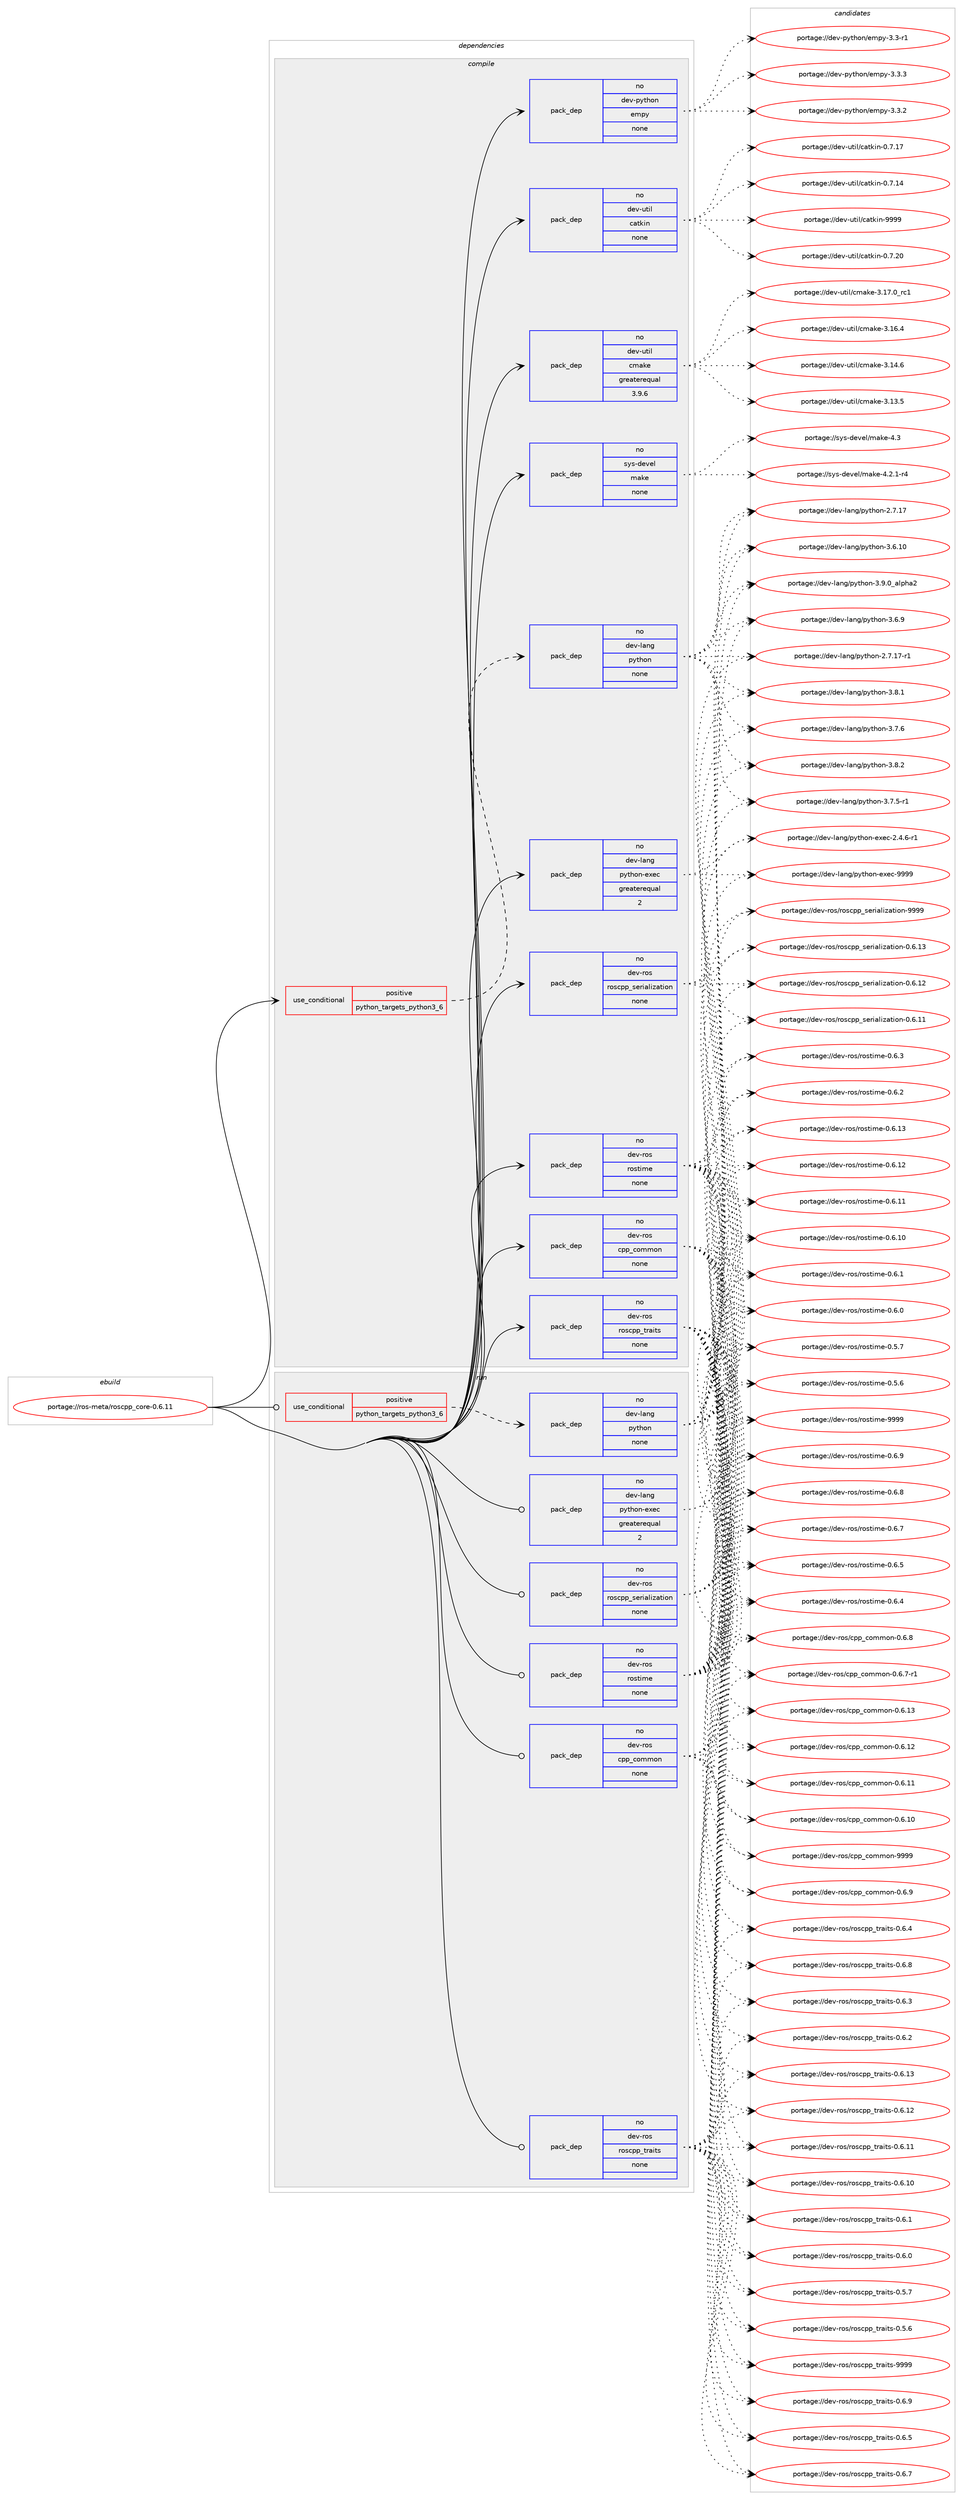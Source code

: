 digraph prolog {

# *************
# Graph options
# *************

newrank=true;
concentrate=true;
compound=true;
graph [rankdir=LR,fontname=Helvetica,fontsize=10,ranksep=1.5];#, ranksep=2.5, nodesep=0.2];
edge  [arrowhead=vee];
node  [fontname=Helvetica,fontsize=10];

# **********
# The ebuild
# **********

subgraph cluster_leftcol {
color=gray;
rank=same;
label=<<i>ebuild</i>>;
id [label="portage://ros-meta/roscpp_core-0.6.11", color=red, width=4, href="../ros-meta/roscpp_core-0.6.11.svg"];
}

# ****************
# The dependencies
# ****************

subgraph cluster_midcol {
color=gray;
label=<<i>dependencies</i>>;
subgraph cluster_compile {
fillcolor="#eeeeee";
style=filled;
label=<<i>compile</i>>;
subgraph cond12920 {
dependency63501 [label=<<TABLE BORDER="0" CELLBORDER="1" CELLSPACING="0" CELLPADDING="4"><TR><TD ROWSPAN="3" CELLPADDING="10">use_conditional</TD></TR><TR><TD>positive</TD></TR><TR><TD>python_targets_python3_6</TD></TR></TABLE>>, shape=none, color=red];
subgraph pack49243 {
dependency63502 [label=<<TABLE BORDER="0" CELLBORDER="1" CELLSPACING="0" CELLPADDING="4" WIDTH="220"><TR><TD ROWSPAN="6" CELLPADDING="30">pack_dep</TD></TR><TR><TD WIDTH="110">no</TD></TR><TR><TD>dev-lang</TD></TR><TR><TD>python</TD></TR><TR><TD>none</TD></TR><TR><TD></TD></TR></TABLE>>, shape=none, color=blue];
}
dependency63501:e -> dependency63502:w [weight=20,style="dashed",arrowhead="vee"];
}
id:e -> dependency63501:w [weight=20,style="solid",arrowhead="vee"];
subgraph pack49244 {
dependency63503 [label=<<TABLE BORDER="0" CELLBORDER="1" CELLSPACING="0" CELLPADDING="4" WIDTH="220"><TR><TD ROWSPAN="6" CELLPADDING="30">pack_dep</TD></TR><TR><TD WIDTH="110">no</TD></TR><TR><TD>dev-lang</TD></TR><TR><TD>python-exec</TD></TR><TR><TD>greaterequal</TD></TR><TR><TD>2</TD></TR></TABLE>>, shape=none, color=blue];
}
id:e -> dependency63503:w [weight=20,style="solid",arrowhead="vee"];
subgraph pack49245 {
dependency63504 [label=<<TABLE BORDER="0" CELLBORDER="1" CELLSPACING="0" CELLPADDING="4" WIDTH="220"><TR><TD ROWSPAN="6" CELLPADDING="30">pack_dep</TD></TR><TR><TD WIDTH="110">no</TD></TR><TR><TD>dev-python</TD></TR><TR><TD>empy</TD></TR><TR><TD>none</TD></TR><TR><TD></TD></TR></TABLE>>, shape=none, color=blue];
}
id:e -> dependency63504:w [weight=20,style="solid",arrowhead="vee"];
subgraph pack49246 {
dependency63505 [label=<<TABLE BORDER="0" CELLBORDER="1" CELLSPACING="0" CELLPADDING="4" WIDTH="220"><TR><TD ROWSPAN="6" CELLPADDING="30">pack_dep</TD></TR><TR><TD WIDTH="110">no</TD></TR><TR><TD>dev-ros</TD></TR><TR><TD>cpp_common</TD></TR><TR><TD>none</TD></TR><TR><TD></TD></TR></TABLE>>, shape=none, color=blue];
}
id:e -> dependency63505:w [weight=20,style="solid",arrowhead="vee"];
subgraph pack49247 {
dependency63506 [label=<<TABLE BORDER="0" CELLBORDER="1" CELLSPACING="0" CELLPADDING="4" WIDTH="220"><TR><TD ROWSPAN="6" CELLPADDING="30">pack_dep</TD></TR><TR><TD WIDTH="110">no</TD></TR><TR><TD>dev-ros</TD></TR><TR><TD>roscpp_serialization</TD></TR><TR><TD>none</TD></TR><TR><TD></TD></TR></TABLE>>, shape=none, color=blue];
}
id:e -> dependency63506:w [weight=20,style="solid",arrowhead="vee"];
subgraph pack49248 {
dependency63507 [label=<<TABLE BORDER="0" CELLBORDER="1" CELLSPACING="0" CELLPADDING="4" WIDTH="220"><TR><TD ROWSPAN="6" CELLPADDING="30">pack_dep</TD></TR><TR><TD WIDTH="110">no</TD></TR><TR><TD>dev-ros</TD></TR><TR><TD>roscpp_traits</TD></TR><TR><TD>none</TD></TR><TR><TD></TD></TR></TABLE>>, shape=none, color=blue];
}
id:e -> dependency63507:w [weight=20,style="solid",arrowhead="vee"];
subgraph pack49249 {
dependency63508 [label=<<TABLE BORDER="0" CELLBORDER="1" CELLSPACING="0" CELLPADDING="4" WIDTH="220"><TR><TD ROWSPAN="6" CELLPADDING="30">pack_dep</TD></TR><TR><TD WIDTH="110">no</TD></TR><TR><TD>dev-ros</TD></TR><TR><TD>rostime</TD></TR><TR><TD>none</TD></TR><TR><TD></TD></TR></TABLE>>, shape=none, color=blue];
}
id:e -> dependency63508:w [weight=20,style="solid",arrowhead="vee"];
subgraph pack49250 {
dependency63509 [label=<<TABLE BORDER="0" CELLBORDER="1" CELLSPACING="0" CELLPADDING="4" WIDTH="220"><TR><TD ROWSPAN="6" CELLPADDING="30">pack_dep</TD></TR><TR><TD WIDTH="110">no</TD></TR><TR><TD>dev-util</TD></TR><TR><TD>catkin</TD></TR><TR><TD>none</TD></TR><TR><TD></TD></TR></TABLE>>, shape=none, color=blue];
}
id:e -> dependency63509:w [weight=20,style="solid",arrowhead="vee"];
subgraph pack49251 {
dependency63510 [label=<<TABLE BORDER="0" CELLBORDER="1" CELLSPACING="0" CELLPADDING="4" WIDTH="220"><TR><TD ROWSPAN="6" CELLPADDING="30">pack_dep</TD></TR><TR><TD WIDTH="110">no</TD></TR><TR><TD>dev-util</TD></TR><TR><TD>cmake</TD></TR><TR><TD>greaterequal</TD></TR><TR><TD>3.9.6</TD></TR></TABLE>>, shape=none, color=blue];
}
id:e -> dependency63510:w [weight=20,style="solid",arrowhead="vee"];
subgraph pack49252 {
dependency63511 [label=<<TABLE BORDER="0" CELLBORDER="1" CELLSPACING="0" CELLPADDING="4" WIDTH="220"><TR><TD ROWSPAN="6" CELLPADDING="30">pack_dep</TD></TR><TR><TD WIDTH="110">no</TD></TR><TR><TD>sys-devel</TD></TR><TR><TD>make</TD></TR><TR><TD>none</TD></TR><TR><TD></TD></TR></TABLE>>, shape=none, color=blue];
}
id:e -> dependency63511:w [weight=20,style="solid",arrowhead="vee"];
}
subgraph cluster_compileandrun {
fillcolor="#eeeeee";
style=filled;
label=<<i>compile and run</i>>;
}
subgraph cluster_run {
fillcolor="#eeeeee";
style=filled;
label=<<i>run</i>>;
subgraph cond12921 {
dependency63512 [label=<<TABLE BORDER="0" CELLBORDER="1" CELLSPACING="0" CELLPADDING="4"><TR><TD ROWSPAN="3" CELLPADDING="10">use_conditional</TD></TR><TR><TD>positive</TD></TR><TR><TD>python_targets_python3_6</TD></TR></TABLE>>, shape=none, color=red];
subgraph pack49253 {
dependency63513 [label=<<TABLE BORDER="0" CELLBORDER="1" CELLSPACING="0" CELLPADDING="4" WIDTH="220"><TR><TD ROWSPAN="6" CELLPADDING="30">pack_dep</TD></TR><TR><TD WIDTH="110">no</TD></TR><TR><TD>dev-lang</TD></TR><TR><TD>python</TD></TR><TR><TD>none</TD></TR><TR><TD></TD></TR></TABLE>>, shape=none, color=blue];
}
dependency63512:e -> dependency63513:w [weight=20,style="dashed",arrowhead="vee"];
}
id:e -> dependency63512:w [weight=20,style="solid",arrowhead="odot"];
subgraph pack49254 {
dependency63514 [label=<<TABLE BORDER="0" CELLBORDER="1" CELLSPACING="0" CELLPADDING="4" WIDTH="220"><TR><TD ROWSPAN="6" CELLPADDING="30">pack_dep</TD></TR><TR><TD WIDTH="110">no</TD></TR><TR><TD>dev-lang</TD></TR><TR><TD>python-exec</TD></TR><TR><TD>greaterequal</TD></TR><TR><TD>2</TD></TR></TABLE>>, shape=none, color=blue];
}
id:e -> dependency63514:w [weight=20,style="solid",arrowhead="odot"];
subgraph pack49255 {
dependency63515 [label=<<TABLE BORDER="0" CELLBORDER="1" CELLSPACING="0" CELLPADDING="4" WIDTH="220"><TR><TD ROWSPAN="6" CELLPADDING="30">pack_dep</TD></TR><TR><TD WIDTH="110">no</TD></TR><TR><TD>dev-ros</TD></TR><TR><TD>cpp_common</TD></TR><TR><TD>none</TD></TR><TR><TD></TD></TR></TABLE>>, shape=none, color=blue];
}
id:e -> dependency63515:w [weight=20,style="solid",arrowhead="odot"];
subgraph pack49256 {
dependency63516 [label=<<TABLE BORDER="0" CELLBORDER="1" CELLSPACING="0" CELLPADDING="4" WIDTH="220"><TR><TD ROWSPAN="6" CELLPADDING="30">pack_dep</TD></TR><TR><TD WIDTH="110">no</TD></TR><TR><TD>dev-ros</TD></TR><TR><TD>roscpp_serialization</TD></TR><TR><TD>none</TD></TR><TR><TD></TD></TR></TABLE>>, shape=none, color=blue];
}
id:e -> dependency63516:w [weight=20,style="solid",arrowhead="odot"];
subgraph pack49257 {
dependency63517 [label=<<TABLE BORDER="0" CELLBORDER="1" CELLSPACING="0" CELLPADDING="4" WIDTH="220"><TR><TD ROWSPAN="6" CELLPADDING="30">pack_dep</TD></TR><TR><TD WIDTH="110">no</TD></TR><TR><TD>dev-ros</TD></TR><TR><TD>roscpp_traits</TD></TR><TR><TD>none</TD></TR><TR><TD></TD></TR></TABLE>>, shape=none, color=blue];
}
id:e -> dependency63517:w [weight=20,style="solid",arrowhead="odot"];
subgraph pack49258 {
dependency63518 [label=<<TABLE BORDER="0" CELLBORDER="1" CELLSPACING="0" CELLPADDING="4" WIDTH="220"><TR><TD ROWSPAN="6" CELLPADDING="30">pack_dep</TD></TR><TR><TD WIDTH="110">no</TD></TR><TR><TD>dev-ros</TD></TR><TR><TD>rostime</TD></TR><TR><TD>none</TD></TR><TR><TD></TD></TR></TABLE>>, shape=none, color=blue];
}
id:e -> dependency63518:w [weight=20,style="solid",arrowhead="odot"];
}
}

# **************
# The candidates
# **************

subgraph cluster_choices {
rank=same;
color=gray;
label=<<i>candidates</i>>;

subgraph choice49243 {
color=black;
nodesep=1;
choice10010111845108971101034711212111610411111045514657464895971081121049750 [label="portage://dev-lang/python-3.9.0_alpha2", color=red, width=4,href="../dev-lang/python-3.9.0_alpha2.svg"];
choice100101118451089711010347112121116104111110455146564650 [label="portage://dev-lang/python-3.8.2", color=red, width=4,href="../dev-lang/python-3.8.2.svg"];
choice100101118451089711010347112121116104111110455146564649 [label="portage://dev-lang/python-3.8.1", color=red, width=4,href="../dev-lang/python-3.8.1.svg"];
choice100101118451089711010347112121116104111110455146554654 [label="portage://dev-lang/python-3.7.6", color=red, width=4,href="../dev-lang/python-3.7.6.svg"];
choice1001011184510897110103471121211161041111104551465546534511449 [label="portage://dev-lang/python-3.7.5-r1", color=red, width=4,href="../dev-lang/python-3.7.5-r1.svg"];
choice100101118451089711010347112121116104111110455146544657 [label="portage://dev-lang/python-3.6.9", color=red, width=4,href="../dev-lang/python-3.6.9.svg"];
choice10010111845108971101034711212111610411111045514654464948 [label="portage://dev-lang/python-3.6.10", color=red, width=4,href="../dev-lang/python-3.6.10.svg"];
choice100101118451089711010347112121116104111110455046554649554511449 [label="portage://dev-lang/python-2.7.17-r1", color=red, width=4,href="../dev-lang/python-2.7.17-r1.svg"];
choice10010111845108971101034711212111610411111045504655464955 [label="portage://dev-lang/python-2.7.17", color=red, width=4,href="../dev-lang/python-2.7.17.svg"];
dependency63502:e -> choice10010111845108971101034711212111610411111045514657464895971081121049750:w [style=dotted,weight="100"];
dependency63502:e -> choice100101118451089711010347112121116104111110455146564650:w [style=dotted,weight="100"];
dependency63502:e -> choice100101118451089711010347112121116104111110455146564649:w [style=dotted,weight="100"];
dependency63502:e -> choice100101118451089711010347112121116104111110455146554654:w [style=dotted,weight="100"];
dependency63502:e -> choice1001011184510897110103471121211161041111104551465546534511449:w [style=dotted,weight="100"];
dependency63502:e -> choice100101118451089711010347112121116104111110455146544657:w [style=dotted,weight="100"];
dependency63502:e -> choice10010111845108971101034711212111610411111045514654464948:w [style=dotted,weight="100"];
dependency63502:e -> choice100101118451089711010347112121116104111110455046554649554511449:w [style=dotted,weight="100"];
dependency63502:e -> choice10010111845108971101034711212111610411111045504655464955:w [style=dotted,weight="100"];
}
subgraph choice49244 {
color=black;
nodesep=1;
choice10010111845108971101034711212111610411111045101120101994557575757 [label="portage://dev-lang/python-exec-9999", color=red, width=4,href="../dev-lang/python-exec-9999.svg"];
choice10010111845108971101034711212111610411111045101120101994550465246544511449 [label="portage://dev-lang/python-exec-2.4.6-r1", color=red, width=4,href="../dev-lang/python-exec-2.4.6-r1.svg"];
dependency63503:e -> choice10010111845108971101034711212111610411111045101120101994557575757:w [style=dotted,weight="100"];
dependency63503:e -> choice10010111845108971101034711212111610411111045101120101994550465246544511449:w [style=dotted,weight="100"];
}
subgraph choice49245 {
color=black;
nodesep=1;
choice1001011184511212111610411111047101109112121455146514651 [label="portage://dev-python/empy-3.3.3", color=red, width=4,href="../dev-python/empy-3.3.3.svg"];
choice1001011184511212111610411111047101109112121455146514650 [label="portage://dev-python/empy-3.3.2", color=red, width=4,href="../dev-python/empy-3.3.2.svg"];
choice1001011184511212111610411111047101109112121455146514511449 [label="portage://dev-python/empy-3.3-r1", color=red, width=4,href="../dev-python/empy-3.3-r1.svg"];
dependency63504:e -> choice1001011184511212111610411111047101109112121455146514651:w [style=dotted,weight="100"];
dependency63504:e -> choice1001011184511212111610411111047101109112121455146514650:w [style=dotted,weight="100"];
dependency63504:e -> choice1001011184511212111610411111047101109112121455146514511449:w [style=dotted,weight="100"];
}
subgraph choice49246 {
color=black;
nodesep=1;
choice10010111845114111115479911211295991111091091111104557575757 [label="portage://dev-ros/cpp_common-9999", color=red, width=4,href="../dev-ros/cpp_common-9999.svg"];
choice1001011184511411111547991121129599111109109111110454846544657 [label="portage://dev-ros/cpp_common-0.6.9", color=red, width=4,href="../dev-ros/cpp_common-0.6.9.svg"];
choice1001011184511411111547991121129599111109109111110454846544656 [label="portage://dev-ros/cpp_common-0.6.8", color=red, width=4,href="../dev-ros/cpp_common-0.6.8.svg"];
choice10010111845114111115479911211295991111091091111104548465446554511449 [label="portage://dev-ros/cpp_common-0.6.7-r1", color=red, width=4,href="../dev-ros/cpp_common-0.6.7-r1.svg"];
choice100101118451141111154799112112959911110910911111045484654464951 [label="portage://dev-ros/cpp_common-0.6.13", color=red, width=4,href="../dev-ros/cpp_common-0.6.13.svg"];
choice100101118451141111154799112112959911110910911111045484654464950 [label="portage://dev-ros/cpp_common-0.6.12", color=red, width=4,href="../dev-ros/cpp_common-0.6.12.svg"];
choice100101118451141111154799112112959911110910911111045484654464949 [label="portage://dev-ros/cpp_common-0.6.11", color=red, width=4,href="../dev-ros/cpp_common-0.6.11.svg"];
choice100101118451141111154799112112959911110910911111045484654464948 [label="portage://dev-ros/cpp_common-0.6.10", color=red, width=4,href="../dev-ros/cpp_common-0.6.10.svg"];
dependency63505:e -> choice10010111845114111115479911211295991111091091111104557575757:w [style=dotted,weight="100"];
dependency63505:e -> choice1001011184511411111547991121129599111109109111110454846544657:w [style=dotted,weight="100"];
dependency63505:e -> choice1001011184511411111547991121129599111109109111110454846544656:w [style=dotted,weight="100"];
dependency63505:e -> choice10010111845114111115479911211295991111091091111104548465446554511449:w [style=dotted,weight="100"];
dependency63505:e -> choice100101118451141111154799112112959911110910911111045484654464951:w [style=dotted,weight="100"];
dependency63505:e -> choice100101118451141111154799112112959911110910911111045484654464950:w [style=dotted,weight="100"];
dependency63505:e -> choice100101118451141111154799112112959911110910911111045484654464949:w [style=dotted,weight="100"];
dependency63505:e -> choice100101118451141111154799112112959911110910911111045484654464948:w [style=dotted,weight="100"];
}
subgraph choice49247 {
color=black;
nodesep=1;
choice1001011184511411111547114111115991121129511510111410597108105122971161051111104557575757 [label="portage://dev-ros/roscpp_serialization-9999", color=red, width=4,href="../dev-ros/roscpp_serialization-9999.svg"];
choice10010111845114111115471141111159911211295115101114105971081051229711610511111045484654464951 [label="portage://dev-ros/roscpp_serialization-0.6.13", color=red, width=4,href="../dev-ros/roscpp_serialization-0.6.13.svg"];
choice10010111845114111115471141111159911211295115101114105971081051229711610511111045484654464950 [label="portage://dev-ros/roscpp_serialization-0.6.12", color=red, width=4,href="../dev-ros/roscpp_serialization-0.6.12.svg"];
choice10010111845114111115471141111159911211295115101114105971081051229711610511111045484654464949 [label="portage://dev-ros/roscpp_serialization-0.6.11", color=red, width=4,href="../dev-ros/roscpp_serialization-0.6.11.svg"];
dependency63506:e -> choice1001011184511411111547114111115991121129511510111410597108105122971161051111104557575757:w [style=dotted,weight="100"];
dependency63506:e -> choice10010111845114111115471141111159911211295115101114105971081051229711610511111045484654464951:w [style=dotted,weight="100"];
dependency63506:e -> choice10010111845114111115471141111159911211295115101114105971081051229711610511111045484654464950:w [style=dotted,weight="100"];
dependency63506:e -> choice10010111845114111115471141111159911211295115101114105971081051229711610511111045484654464949:w [style=dotted,weight="100"];
}
subgraph choice49248 {
color=black;
nodesep=1;
choice10010111845114111115471141111159911211295116114971051161154557575757 [label="portage://dev-ros/roscpp_traits-9999", color=red, width=4,href="../dev-ros/roscpp_traits-9999.svg"];
choice1001011184511411111547114111115991121129511611497105116115454846544657 [label="portage://dev-ros/roscpp_traits-0.6.9", color=red, width=4,href="../dev-ros/roscpp_traits-0.6.9.svg"];
choice1001011184511411111547114111115991121129511611497105116115454846544656 [label="portage://dev-ros/roscpp_traits-0.6.8", color=red, width=4,href="../dev-ros/roscpp_traits-0.6.8.svg"];
choice1001011184511411111547114111115991121129511611497105116115454846544655 [label="portage://dev-ros/roscpp_traits-0.6.7", color=red, width=4,href="../dev-ros/roscpp_traits-0.6.7.svg"];
choice1001011184511411111547114111115991121129511611497105116115454846544653 [label="portage://dev-ros/roscpp_traits-0.6.5", color=red, width=4,href="../dev-ros/roscpp_traits-0.6.5.svg"];
choice1001011184511411111547114111115991121129511611497105116115454846544652 [label="portage://dev-ros/roscpp_traits-0.6.4", color=red, width=4,href="../dev-ros/roscpp_traits-0.6.4.svg"];
choice1001011184511411111547114111115991121129511611497105116115454846544651 [label="portage://dev-ros/roscpp_traits-0.6.3", color=red, width=4,href="../dev-ros/roscpp_traits-0.6.3.svg"];
choice1001011184511411111547114111115991121129511611497105116115454846544650 [label="portage://dev-ros/roscpp_traits-0.6.2", color=red, width=4,href="../dev-ros/roscpp_traits-0.6.2.svg"];
choice100101118451141111154711411111599112112951161149710511611545484654464951 [label="portage://dev-ros/roscpp_traits-0.6.13", color=red, width=4,href="../dev-ros/roscpp_traits-0.6.13.svg"];
choice100101118451141111154711411111599112112951161149710511611545484654464950 [label="portage://dev-ros/roscpp_traits-0.6.12", color=red, width=4,href="../dev-ros/roscpp_traits-0.6.12.svg"];
choice100101118451141111154711411111599112112951161149710511611545484654464949 [label="portage://dev-ros/roscpp_traits-0.6.11", color=red, width=4,href="../dev-ros/roscpp_traits-0.6.11.svg"];
choice100101118451141111154711411111599112112951161149710511611545484654464948 [label="portage://dev-ros/roscpp_traits-0.6.10", color=red, width=4,href="../dev-ros/roscpp_traits-0.6.10.svg"];
choice1001011184511411111547114111115991121129511611497105116115454846544649 [label="portage://dev-ros/roscpp_traits-0.6.1", color=red, width=4,href="../dev-ros/roscpp_traits-0.6.1.svg"];
choice1001011184511411111547114111115991121129511611497105116115454846544648 [label="portage://dev-ros/roscpp_traits-0.6.0", color=red, width=4,href="../dev-ros/roscpp_traits-0.6.0.svg"];
choice1001011184511411111547114111115991121129511611497105116115454846534655 [label="portage://dev-ros/roscpp_traits-0.5.7", color=red, width=4,href="../dev-ros/roscpp_traits-0.5.7.svg"];
choice1001011184511411111547114111115991121129511611497105116115454846534654 [label="portage://dev-ros/roscpp_traits-0.5.6", color=red, width=4,href="../dev-ros/roscpp_traits-0.5.6.svg"];
dependency63507:e -> choice10010111845114111115471141111159911211295116114971051161154557575757:w [style=dotted,weight="100"];
dependency63507:e -> choice1001011184511411111547114111115991121129511611497105116115454846544657:w [style=dotted,weight="100"];
dependency63507:e -> choice1001011184511411111547114111115991121129511611497105116115454846544656:w [style=dotted,weight="100"];
dependency63507:e -> choice1001011184511411111547114111115991121129511611497105116115454846544655:w [style=dotted,weight="100"];
dependency63507:e -> choice1001011184511411111547114111115991121129511611497105116115454846544653:w [style=dotted,weight="100"];
dependency63507:e -> choice1001011184511411111547114111115991121129511611497105116115454846544652:w [style=dotted,weight="100"];
dependency63507:e -> choice1001011184511411111547114111115991121129511611497105116115454846544651:w [style=dotted,weight="100"];
dependency63507:e -> choice1001011184511411111547114111115991121129511611497105116115454846544650:w [style=dotted,weight="100"];
dependency63507:e -> choice100101118451141111154711411111599112112951161149710511611545484654464951:w [style=dotted,weight="100"];
dependency63507:e -> choice100101118451141111154711411111599112112951161149710511611545484654464950:w [style=dotted,weight="100"];
dependency63507:e -> choice100101118451141111154711411111599112112951161149710511611545484654464949:w [style=dotted,weight="100"];
dependency63507:e -> choice100101118451141111154711411111599112112951161149710511611545484654464948:w [style=dotted,weight="100"];
dependency63507:e -> choice1001011184511411111547114111115991121129511611497105116115454846544649:w [style=dotted,weight="100"];
dependency63507:e -> choice1001011184511411111547114111115991121129511611497105116115454846544648:w [style=dotted,weight="100"];
dependency63507:e -> choice1001011184511411111547114111115991121129511611497105116115454846534655:w [style=dotted,weight="100"];
dependency63507:e -> choice1001011184511411111547114111115991121129511611497105116115454846534654:w [style=dotted,weight="100"];
}
subgraph choice49249 {
color=black;
nodesep=1;
choice10010111845114111115471141111151161051091014557575757 [label="portage://dev-ros/rostime-9999", color=red, width=4,href="../dev-ros/rostime-9999.svg"];
choice1001011184511411111547114111115116105109101454846544657 [label="portage://dev-ros/rostime-0.6.9", color=red, width=4,href="../dev-ros/rostime-0.6.9.svg"];
choice1001011184511411111547114111115116105109101454846544656 [label="portage://dev-ros/rostime-0.6.8", color=red, width=4,href="../dev-ros/rostime-0.6.8.svg"];
choice1001011184511411111547114111115116105109101454846544655 [label="portage://dev-ros/rostime-0.6.7", color=red, width=4,href="../dev-ros/rostime-0.6.7.svg"];
choice1001011184511411111547114111115116105109101454846544653 [label="portage://dev-ros/rostime-0.6.5", color=red, width=4,href="../dev-ros/rostime-0.6.5.svg"];
choice1001011184511411111547114111115116105109101454846544652 [label="portage://dev-ros/rostime-0.6.4", color=red, width=4,href="../dev-ros/rostime-0.6.4.svg"];
choice1001011184511411111547114111115116105109101454846544651 [label="portage://dev-ros/rostime-0.6.3", color=red, width=4,href="../dev-ros/rostime-0.6.3.svg"];
choice1001011184511411111547114111115116105109101454846544650 [label="portage://dev-ros/rostime-0.6.2", color=red, width=4,href="../dev-ros/rostime-0.6.2.svg"];
choice100101118451141111154711411111511610510910145484654464951 [label="portage://dev-ros/rostime-0.6.13", color=red, width=4,href="../dev-ros/rostime-0.6.13.svg"];
choice100101118451141111154711411111511610510910145484654464950 [label="portage://dev-ros/rostime-0.6.12", color=red, width=4,href="../dev-ros/rostime-0.6.12.svg"];
choice100101118451141111154711411111511610510910145484654464949 [label="portage://dev-ros/rostime-0.6.11", color=red, width=4,href="../dev-ros/rostime-0.6.11.svg"];
choice100101118451141111154711411111511610510910145484654464948 [label="portage://dev-ros/rostime-0.6.10", color=red, width=4,href="../dev-ros/rostime-0.6.10.svg"];
choice1001011184511411111547114111115116105109101454846544649 [label="portage://dev-ros/rostime-0.6.1", color=red, width=4,href="../dev-ros/rostime-0.6.1.svg"];
choice1001011184511411111547114111115116105109101454846544648 [label="portage://dev-ros/rostime-0.6.0", color=red, width=4,href="../dev-ros/rostime-0.6.0.svg"];
choice1001011184511411111547114111115116105109101454846534655 [label="portage://dev-ros/rostime-0.5.7", color=red, width=4,href="../dev-ros/rostime-0.5.7.svg"];
choice1001011184511411111547114111115116105109101454846534654 [label="portage://dev-ros/rostime-0.5.6", color=red, width=4,href="../dev-ros/rostime-0.5.6.svg"];
dependency63508:e -> choice10010111845114111115471141111151161051091014557575757:w [style=dotted,weight="100"];
dependency63508:e -> choice1001011184511411111547114111115116105109101454846544657:w [style=dotted,weight="100"];
dependency63508:e -> choice1001011184511411111547114111115116105109101454846544656:w [style=dotted,weight="100"];
dependency63508:e -> choice1001011184511411111547114111115116105109101454846544655:w [style=dotted,weight="100"];
dependency63508:e -> choice1001011184511411111547114111115116105109101454846544653:w [style=dotted,weight="100"];
dependency63508:e -> choice1001011184511411111547114111115116105109101454846544652:w [style=dotted,weight="100"];
dependency63508:e -> choice1001011184511411111547114111115116105109101454846544651:w [style=dotted,weight="100"];
dependency63508:e -> choice1001011184511411111547114111115116105109101454846544650:w [style=dotted,weight="100"];
dependency63508:e -> choice100101118451141111154711411111511610510910145484654464951:w [style=dotted,weight="100"];
dependency63508:e -> choice100101118451141111154711411111511610510910145484654464950:w [style=dotted,weight="100"];
dependency63508:e -> choice100101118451141111154711411111511610510910145484654464949:w [style=dotted,weight="100"];
dependency63508:e -> choice100101118451141111154711411111511610510910145484654464948:w [style=dotted,weight="100"];
dependency63508:e -> choice1001011184511411111547114111115116105109101454846544649:w [style=dotted,weight="100"];
dependency63508:e -> choice1001011184511411111547114111115116105109101454846544648:w [style=dotted,weight="100"];
dependency63508:e -> choice1001011184511411111547114111115116105109101454846534655:w [style=dotted,weight="100"];
dependency63508:e -> choice1001011184511411111547114111115116105109101454846534654:w [style=dotted,weight="100"];
}
subgraph choice49250 {
color=black;
nodesep=1;
choice100101118451171161051084799971161071051104557575757 [label="portage://dev-util/catkin-9999", color=red, width=4,href="../dev-util/catkin-9999.svg"];
choice1001011184511711610510847999711610710511045484655465048 [label="portage://dev-util/catkin-0.7.20", color=red, width=4,href="../dev-util/catkin-0.7.20.svg"];
choice1001011184511711610510847999711610710511045484655464955 [label="portage://dev-util/catkin-0.7.17", color=red, width=4,href="../dev-util/catkin-0.7.17.svg"];
choice1001011184511711610510847999711610710511045484655464952 [label="portage://dev-util/catkin-0.7.14", color=red, width=4,href="../dev-util/catkin-0.7.14.svg"];
dependency63509:e -> choice100101118451171161051084799971161071051104557575757:w [style=dotted,weight="100"];
dependency63509:e -> choice1001011184511711610510847999711610710511045484655465048:w [style=dotted,weight="100"];
dependency63509:e -> choice1001011184511711610510847999711610710511045484655464955:w [style=dotted,weight="100"];
dependency63509:e -> choice1001011184511711610510847999711610710511045484655464952:w [style=dotted,weight="100"];
}
subgraph choice49251 {
color=black;
nodesep=1;
choice1001011184511711610510847991099710710145514649554648951149949 [label="portage://dev-util/cmake-3.17.0_rc1", color=red, width=4,href="../dev-util/cmake-3.17.0_rc1.svg"];
choice1001011184511711610510847991099710710145514649544652 [label="portage://dev-util/cmake-3.16.4", color=red, width=4,href="../dev-util/cmake-3.16.4.svg"];
choice1001011184511711610510847991099710710145514649524654 [label="portage://dev-util/cmake-3.14.6", color=red, width=4,href="../dev-util/cmake-3.14.6.svg"];
choice1001011184511711610510847991099710710145514649514653 [label="portage://dev-util/cmake-3.13.5", color=red, width=4,href="../dev-util/cmake-3.13.5.svg"];
dependency63510:e -> choice1001011184511711610510847991099710710145514649554648951149949:w [style=dotted,weight="100"];
dependency63510:e -> choice1001011184511711610510847991099710710145514649544652:w [style=dotted,weight="100"];
dependency63510:e -> choice1001011184511711610510847991099710710145514649524654:w [style=dotted,weight="100"];
dependency63510:e -> choice1001011184511711610510847991099710710145514649514653:w [style=dotted,weight="100"];
}
subgraph choice49252 {
color=black;
nodesep=1;
choice11512111545100101118101108471099710710145524651 [label="portage://sys-devel/make-4.3", color=red, width=4,href="../sys-devel/make-4.3.svg"];
choice1151211154510010111810110847109971071014552465046494511452 [label="portage://sys-devel/make-4.2.1-r4", color=red, width=4,href="../sys-devel/make-4.2.1-r4.svg"];
dependency63511:e -> choice11512111545100101118101108471099710710145524651:w [style=dotted,weight="100"];
dependency63511:e -> choice1151211154510010111810110847109971071014552465046494511452:w [style=dotted,weight="100"];
}
subgraph choice49253 {
color=black;
nodesep=1;
choice10010111845108971101034711212111610411111045514657464895971081121049750 [label="portage://dev-lang/python-3.9.0_alpha2", color=red, width=4,href="../dev-lang/python-3.9.0_alpha2.svg"];
choice100101118451089711010347112121116104111110455146564650 [label="portage://dev-lang/python-3.8.2", color=red, width=4,href="../dev-lang/python-3.8.2.svg"];
choice100101118451089711010347112121116104111110455146564649 [label="portage://dev-lang/python-3.8.1", color=red, width=4,href="../dev-lang/python-3.8.1.svg"];
choice100101118451089711010347112121116104111110455146554654 [label="portage://dev-lang/python-3.7.6", color=red, width=4,href="../dev-lang/python-3.7.6.svg"];
choice1001011184510897110103471121211161041111104551465546534511449 [label="portage://dev-lang/python-3.7.5-r1", color=red, width=4,href="../dev-lang/python-3.7.5-r1.svg"];
choice100101118451089711010347112121116104111110455146544657 [label="portage://dev-lang/python-3.6.9", color=red, width=4,href="../dev-lang/python-3.6.9.svg"];
choice10010111845108971101034711212111610411111045514654464948 [label="portage://dev-lang/python-3.6.10", color=red, width=4,href="../dev-lang/python-3.6.10.svg"];
choice100101118451089711010347112121116104111110455046554649554511449 [label="portage://dev-lang/python-2.7.17-r1", color=red, width=4,href="../dev-lang/python-2.7.17-r1.svg"];
choice10010111845108971101034711212111610411111045504655464955 [label="portage://dev-lang/python-2.7.17", color=red, width=4,href="../dev-lang/python-2.7.17.svg"];
dependency63513:e -> choice10010111845108971101034711212111610411111045514657464895971081121049750:w [style=dotted,weight="100"];
dependency63513:e -> choice100101118451089711010347112121116104111110455146564650:w [style=dotted,weight="100"];
dependency63513:e -> choice100101118451089711010347112121116104111110455146564649:w [style=dotted,weight="100"];
dependency63513:e -> choice100101118451089711010347112121116104111110455146554654:w [style=dotted,weight="100"];
dependency63513:e -> choice1001011184510897110103471121211161041111104551465546534511449:w [style=dotted,weight="100"];
dependency63513:e -> choice100101118451089711010347112121116104111110455146544657:w [style=dotted,weight="100"];
dependency63513:e -> choice10010111845108971101034711212111610411111045514654464948:w [style=dotted,weight="100"];
dependency63513:e -> choice100101118451089711010347112121116104111110455046554649554511449:w [style=dotted,weight="100"];
dependency63513:e -> choice10010111845108971101034711212111610411111045504655464955:w [style=dotted,weight="100"];
}
subgraph choice49254 {
color=black;
nodesep=1;
choice10010111845108971101034711212111610411111045101120101994557575757 [label="portage://dev-lang/python-exec-9999", color=red, width=4,href="../dev-lang/python-exec-9999.svg"];
choice10010111845108971101034711212111610411111045101120101994550465246544511449 [label="portage://dev-lang/python-exec-2.4.6-r1", color=red, width=4,href="../dev-lang/python-exec-2.4.6-r1.svg"];
dependency63514:e -> choice10010111845108971101034711212111610411111045101120101994557575757:w [style=dotted,weight="100"];
dependency63514:e -> choice10010111845108971101034711212111610411111045101120101994550465246544511449:w [style=dotted,weight="100"];
}
subgraph choice49255 {
color=black;
nodesep=1;
choice10010111845114111115479911211295991111091091111104557575757 [label="portage://dev-ros/cpp_common-9999", color=red, width=4,href="../dev-ros/cpp_common-9999.svg"];
choice1001011184511411111547991121129599111109109111110454846544657 [label="portage://dev-ros/cpp_common-0.6.9", color=red, width=4,href="../dev-ros/cpp_common-0.6.9.svg"];
choice1001011184511411111547991121129599111109109111110454846544656 [label="portage://dev-ros/cpp_common-0.6.8", color=red, width=4,href="../dev-ros/cpp_common-0.6.8.svg"];
choice10010111845114111115479911211295991111091091111104548465446554511449 [label="portage://dev-ros/cpp_common-0.6.7-r1", color=red, width=4,href="../dev-ros/cpp_common-0.6.7-r1.svg"];
choice100101118451141111154799112112959911110910911111045484654464951 [label="portage://dev-ros/cpp_common-0.6.13", color=red, width=4,href="../dev-ros/cpp_common-0.6.13.svg"];
choice100101118451141111154799112112959911110910911111045484654464950 [label="portage://dev-ros/cpp_common-0.6.12", color=red, width=4,href="../dev-ros/cpp_common-0.6.12.svg"];
choice100101118451141111154799112112959911110910911111045484654464949 [label="portage://dev-ros/cpp_common-0.6.11", color=red, width=4,href="../dev-ros/cpp_common-0.6.11.svg"];
choice100101118451141111154799112112959911110910911111045484654464948 [label="portage://dev-ros/cpp_common-0.6.10", color=red, width=4,href="../dev-ros/cpp_common-0.6.10.svg"];
dependency63515:e -> choice10010111845114111115479911211295991111091091111104557575757:w [style=dotted,weight="100"];
dependency63515:e -> choice1001011184511411111547991121129599111109109111110454846544657:w [style=dotted,weight="100"];
dependency63515:e -> choice1001011184511411111547991121129599111109109111110454846544656:w [style=dotted,weight="100"];
dependency63515:e -> choice10010111845114111115479911211295991111091091111104548465446554511449:w [style=dotted,weight="100"];
dependency63515:e -> choice100101118451141111154799112112959911110910911111045484654464951:w [style=dotted,weight="100"];
dependency63515:e -> choice100101118451141111154799112112959911110910911111045484654464950:w [style=dotted,weight="100"];
dependency63515:e -> choice100101118451141111154799112112959911110910911111045484654464949:w [style=dotted,weight="100"];
dependency63515:e -> choice100101118451141111154799112112959911110910911111045484654464948:w [style=dotted,weight="100"];
}
subgraph choice49256 {
color=black;
nodesep=1;
choice1001011184511411111547114111115991121129511510111410597108105122971161051111104557575757 [label="portage://dev-ros/roscpp_serialization-9999", color=red, width=4,href="../dev-ros/roscpp_serialization-9999.svg"];
choice10010111845114111115471141111159911211295115101114105971081051229711610511111045484654464951 [label="portage://dev-ros/roscpp_serialization-0.6.13", color=red, width=4,href="../dev-ros/roscpp_serialization-0.6.13.svg"];
choice10010111845114111115471141111159911211295115101114105971081051229711610511111045484654464950 [label="portage://dev-ros/roscpp_serialization-0.6.12", color=red, width=4,href="../dev-ros/roscpp_serialization-0.6.12.svg"];
choice10010111845114111115471141111159911211295115101114105971081051229711610511111045484654464949 [label="portage://dev-ros/roscpp_serialization-0.6.11", color=red, width=4,href="../dev-ros/roscpp_serialization-0.6.11.svg"];
dependency63516:e -> choice1001011184511411111547114111115991121129511510111410597108105122971161051111104557575757:w [style=dotted,weight="100"];
dependency63516:e -> choice10010111845114111115471141111159911211295115101114105971081051229711610511111045484654464951:w [style=dotted,weight="100"];
dependency63516:e -> choice10010111845114111115471141111159911211295115101114105971081051229711610511111045484654464950:w [style=dotted,weight="100"];
dependency63516:e -> choice10010111845114111115471141111159911211295115101114105971081051229711610511111045484654464949:w [style=dotted,weight="100"];
}
subgraph choice49257 {
color=black;
nodesep=1;
choice10010111845114111115471141111159911211295116114971051161154557575757 [label="portage://dev-ros/roscpp_traits-9999", color=red, width=4,href="../dev-ros/roscpp_traits-9999.svg"];
choice1001011184511411111547114111115991121129511611497105116115454846544657 [label="portage://dev-ros/roscpp_traits-0.6.9", color=red, width=4,href="../dev-ros/roscpp_traits-0.6.9.svg"];
choice1001011184511411111547114111115991121129511611497105116115454846544656 [label="portage://dev-ros/roscpp_traits-0.6.8", color=red, width=4,href="../dev-ros/roscpp_traits-0.6.8.svg"];
choice1001011184511411111547114111115991121129511611497105116115454846544655 [label="portage://dev-ros/roscpp_traits-0.6.7", color=red, width=4,href="../dev-ros/roscpp_traits-0.6.7.svg"];
choice1001011184511411111547114111115991121129511611497105116115454846544653 [label="portage://dev-ros/roscpp_traits-0.6.5", color=red, width=4,href="../dev-ros/roscpp_traits-0.6.5.svg"];
choice1001011184511411111547114111115991121129511611497105116115454846544652 [label="portage://dev-ros/roscpp_traits-0.6.4", color=red, width=4,href="../dev-ros/roscpp_traits-0.6.4.svg"];
choice1001011184511411111547114111115991121129511611497105116115454846544651 [label="portage://dev-ros/roscpp_traits-0.6.3", color=red, width=4,href="../dev-ros/roscpp_traits-0.6.3.svg"];
choice1001011184511411111547114111115991121129511611497105116115454846544650 [label="portage://dev-ros/roscpp_traits-0.6.2", color=red, width=4,href="../dev-ros/roscpp_traits-0.6.2.svg"];
choice100101118451141111154711411111599112112951161149710511611545484654464951 [label="portage://dev-ros/roscpp_traits-0.6.13", color=red, width=4,href="../dev-ros/roscpp_traits-0.6.13.svg"];
choice100101118451141111154711411111599112112951161149710511611545484654464950 [label="portage://dev-ros/roscpp_traits-0.6.12", color=red, width=4,href="../dev-ros/roscpp_traits-0.6.12.svg"];
choice100101118451141111154711411111599112112951161149710511611545484654464949 [label="portage://dev-ros/roscpp_traits-0.6.11", color=red, width=4,href="../dev-ros/roscpp_traits-0.6.11.svg"];
choice100101118451141111154711411111599112112951161149710511611545484654464948 [label="portage://dev-ros/roscpp_traits-0.6.10", color=red, width=4,href="../dev-ros/roscpp_traits-0.6.10.svg"];
choice1001011184511411111547114111115991121129511611497105116115454846544649 [label="portage://dev-ros/roscpp_traits-0.6.1", color=red, width=4,href="../dev-ros/roscpp_traits-0.6.1.svg"];
choice1001011184511411111547114111115991121129511611497105116115454846544648 [label="portage://dev-ros/roscpp_traits-0.6.0", color=red, width=4,href="../dev-ros/roscpp_traits-0.6.0.svg"];
choice1001011184511411111547114111115991121129511611497105116115454846534655 [label="portage://dev-ros/roscpp_traits-0.5.7", color=red, width=4,href="../dev-ros/roscpp_traits-0.5.7.svg"];
choice1001011184511411111547114111115991121129511611497105116115454846534654 [label="portage://dev-ros/roscpp_traits-0.5.6", color=red, width=4,href="../dev-ros/roscpp_traits-0.5.6.svg"];
dependency63517:e -> choice10010111845114111115471141111159911211295116114971051161154557575757:w [style=dotted,weight="100"];
dependency63517:e -> choice1001011184511411111547114111115991121129511611497105116115454846544657:w [style=dotted,weight="100"];
dependency63517:e -> choice1001011184511411111547114111115991121129511611497105116115454846544656:w [style=dotted,weight="100"];
dependency63517:e -> choice1001011184511411111547114111115991121129511611497105116115454846544655:w [style=dotted,weight="100"];
dependency63517:e -> choice1001011184511411111547114111115991121129511611497105116115454846544653:w [style=dotted,weight="100"];
dependency63517:e -> choice1001011184511411111547114111115991121129511611497105116115454846544652:w [style=dotted,weight="100"];
dependency63517:e -> choice1001011184511411111547114111115991121129511611497105116115454846544651:w [style=dotted,weight="100"];
dependency63517:e -> choice1001011184511411111547114111115991121129511611497105116115454846544650:w [style=dotted,weight="100"];
dependency63517:e -> choice100101118451141111154711411111599112112951161149710511611545484654464951:w [style=dotted,weight="100"];
dependency63517:e -> choice100101118451141111154711411111599112112951161149710511611545484654464950:w [style=dotted,weight="100"];
dependency63517:e -> choice100101118451141111154711411111599112112951161149710511611545484654464949:w [style=dotted,weight="100"];
dependency63517:e -> choice100101118451141111154711411111599112112951161149710511611545484654464948:w [style=dotted,weight="100"];
dependency63517:e -> choice1001011184511411111547114111115991121129511611497105116115454846544649:w [style=dotted,weight="100"];
dependency63517:e -> choice1001011184511411111547114111115991121129511611497105116115454846544648:w [style=dotted,weight="100"];
dependency63517:e -> choice1001011184511411111547114111115991121129511611497105116115454846534655:w [style=dotted,weight="100"];
dependency63517:e -> choice1001011184511411111547114111115991121129511611497105116115454846534654:w [style=dotted,weight="100"];
}
subgraph choice49258 {
color=black;
nodesep=1;
choice10010111845114111115471141111151161051091014557575757 [label="portage://dev-ros/rostime-9999", color=red, width=4,href="../dev-ros/rostime-9999.svg"];
choice1001011184511411111547114111115116105109101454846544657 [label="portage://dev-ros/rostime-0.6.9", color=red, width=4,href="../dev-ros/rostime-0.6.9.svg"];
choice1001011184511411111547114111115116105109101454846544656 [label="portage://dev-ros/rostime-0.6.8", color=red, width=4,href="../dev-ros/rostime-0.6.8.svg"];
choice1001011184511411111547114111115116105109101454846544655 [label="portage://dev-ros/rostime-0.6.7", color=red, width=4,href="../dev-ros/rostime-0.6.7.svg"];
choice1001011184511411111547114111115116105109101454846544653 [label="portage://dev-ros/rostime-0.6.5", color=red, width=4,href="../dev-ros/rostime-0.6.5.svg"];
choice1001011184511411111547114111115116105109101454846544652 [label="portage://dev-ros/rostime-0.6.4", color=red, width=4,href="../dev-ros/rostime-0.6.4.svg"];
choice1001011184511411111547114111115116105109101454846544651 [label="portage://dev-ros/rostime-0.6.3", color=red, width=4,href="../dev-ros/rostime-0.6.3.svg"];
choice1001011184511411111547114111115116105109101454846544650 [label="portage://dev-ros/rostime-0.6.2", color=red, width=4,href="../dev-ros/rostime-0.6.2.svg"];
choice100101118451141111154711411111511610510910145484654464951 [label="portage://dev-ros/rostime-0.6.13", color=red, width=4,href="../dev-ros/rostime-0.6.13.svg"];
choice100101118451141111154711411111511610510910145484654464950 [label="portage://dev-ros/rostime-0.6.12", color=red, width=4,href="../dev-ros/rostime-0.6.12.svg"];
choice100101118451141111154711411111511610510910145484654464949 [label="portage://dev-ros/rostime-0.6.11", color=red, width=4,href="../dev-ros/rostime-0.6.11.svg"];
choice100101118451141111154711411111511610510910145484654464948 [label="portage://dev-ros/rostime-0.6.10", color=red, width=4,href="../dev-ros/rostime-0.6.10.svg"];
choice1001011184511411111547114111115116105109101454846544649 [label="portage://dev-ros/rostime-0.6.1", color=red, width=4,href="../dev-ros/rostime-0.6.1.svg"];
choice1001011184511411111547114111115116105109101454846544648 [label="portage://dev-ros/rostime-0.6.0", color=red, width=4,href="../dev-ros/rostime-0.6.0.svg"];
choice1001011184511411111547114111115116105109101454846534655 [label="portage://dev-ros/rostime-0.5.7", color=red, width=4,href="../dev-ros/rostime-0.5.7.svg"];
choice1001011184511411111547114111115116105109101454846534654 [label="portage://dev-ros/rostime-0.5.6", color=red, width=4,href="../dev-ros/rostime-0.5.6.svg"];
dependency63518:e -> choice10010111845114111115471141111151161051091014557575757:w [style=dotted,weight="100"];
dependency63518:e -> choice1001011184511411111547114111115116105109101454846544657:w [style=dotted,weight="100"];
dependency63518:e -> choice1001011184511411111547114111115116105109101454846544656:w [style=dotted,weight="100"];
dependency63518:e -> choice1001011184511411111547114111115116105109101454846544655:w [style=dotted,weight="100"];
dependency63518:e -> choice1001011184511411111547114111115116105109101454846544653:w [style=dotted,weight="100"];
dependency63518:e -> choice1001011184511411111547114111115116105109101454846544652:w [style=dotted,weight="100"];
dependency63518:e -> choice1001011184511411111547114111115116105109101454846544651:w [style=dotted,weight="100"];
dependency63518:e -> choice1001011184511411111547114111115116105109101454846544650:w [style=dotted,weight="100"];
dependency63518:e -> choice100101118451141111154711411111511610510910145484654464951:w [style=dotted,weight="100"];
dependency63518:e -> choice100101118451141111154711411111511610510910145484654464950:w [style=dotted,weight="100"];
dependency63518:e -> choice100101118451141111154711411111511610510910145484654464949:w [style=dotted,weight="100"];
dependency63518:e -> choice100101118451141111154711411111511610510910145484654464948:w [style=dotted,weight="100"];
dependency63518:e -> choice1001011184511411111547114111115116105109101454846544649:w [style=dotted,weight="100"];
dependency63518:e -> choice1001011184511411111547114111115116105109101454846544648:w [style=dotted,weight="100"];
dependency63518:e -> choice1001011184511411111547114111115116105109101454846534655:w [style=dotted,weight="100"];
dependency63518:e -> choice1001011184511411111547114111115116105109101454846534654:w [style=dotted,weight="100"];
}
}

}
